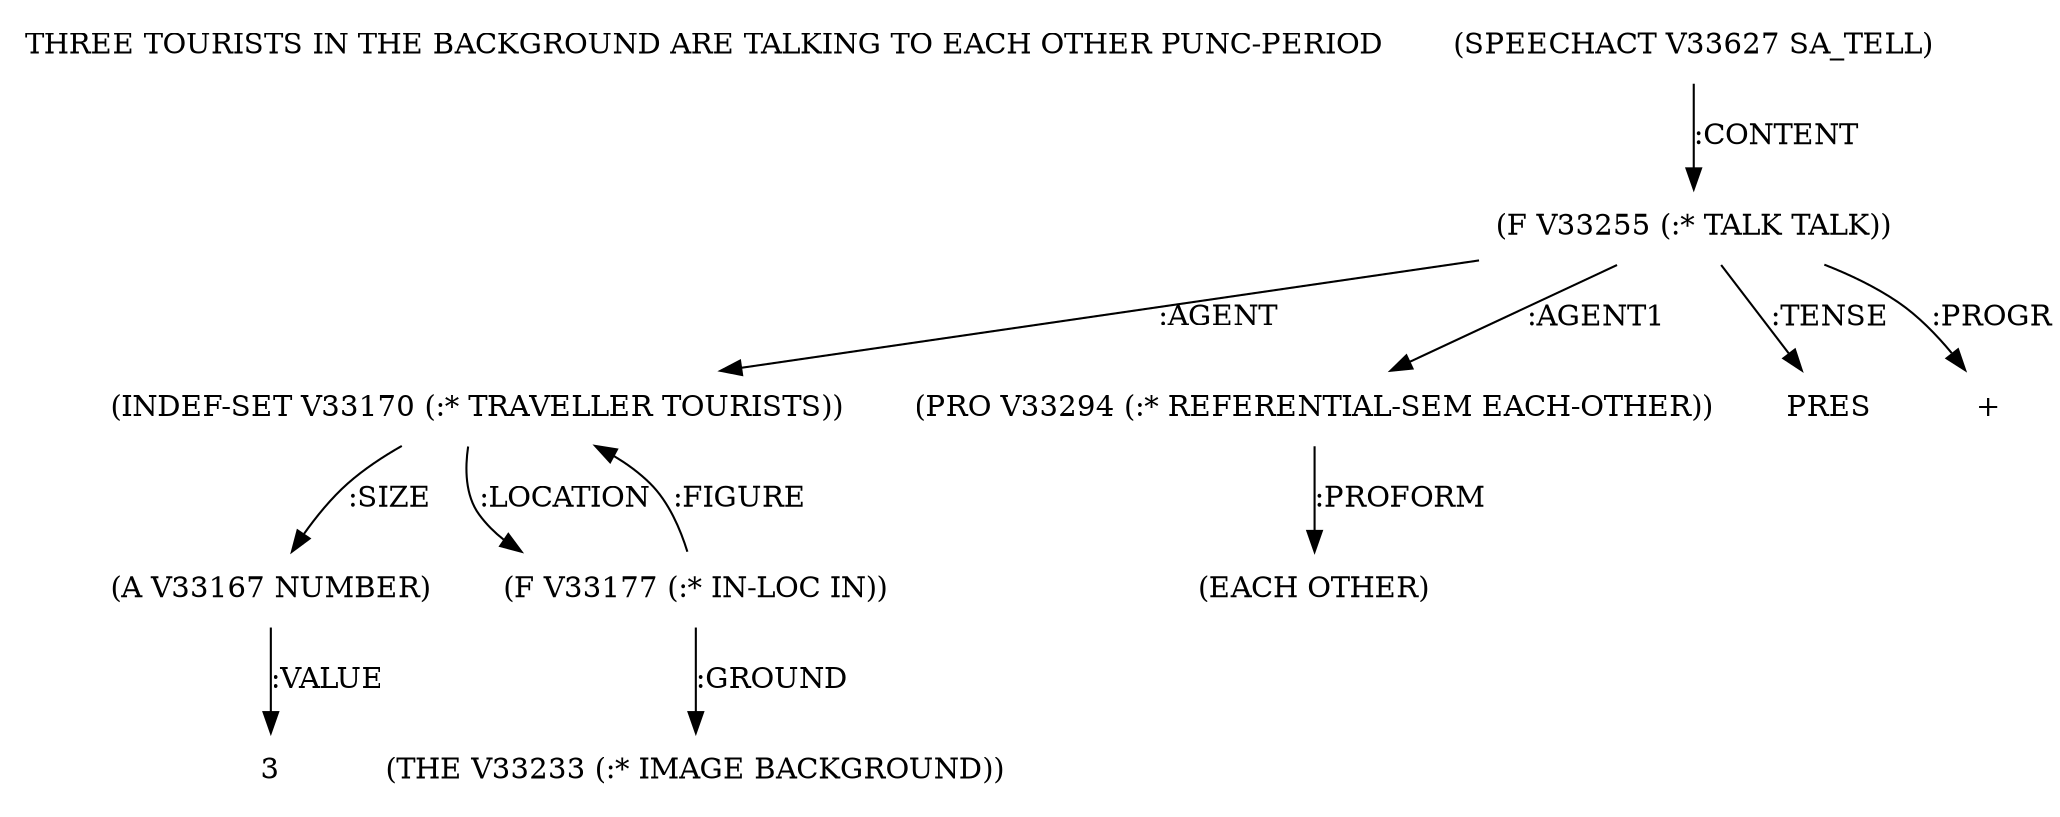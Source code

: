 digraph Terms {
  node [shape=none]
  "THREE TOURISTS IN THE BACKGROUND ARE TALKING TO EACH OTHER PUNC-PERIOD"
  "V33627" [label="(SPEECHACT V33627 SA_TELL)"]
  "V33627" -> "V33255" [label=":CONTENT"]
  "V33255" [label="(F V33255 (:* TALK TALK))"]
  "V33255" -> "V33170" [label=":AGENT"]
  "V33255" -> "V33294" [label=":AGENT1"]
  "V33255" -> "NT34958" [label=":TENSE"]
  "NT34958" [label="PRES"]
  "V33255" -> "NT34959" [label=":PROGR"]
  "NT34959" [label="+"]
  "V33170" [label="(INDEF-SET V33170 (:* TRAVELLER TOURISTS))"]
  "V33170" -> "V33167" [label=":SIZE"]
  "V33170" -> "V33177" [label=":LOCATION"]
  "V33167" [label="(A V33167 NUMBER)"]
  "V33167" -> "NT34960" [label=":VALUE"]
  "NT34960" [label="3"]
  "V33177" [label="(F V33177 (:* IN-LOC IN))"]
  "V33177" -> "V33233" [label=":GROUND"]
  "V33177" -> "V33170" [label=":FIGURE"]
  "V33233" [label="(THE V33233 (:* IMAGE BACKGROUND))"]
  "V33294" [label="(PRO V33294 (:* REFERENTIAL-SEM EACH-OTHER))"]
  "V33294" -> "NT34961" [label=":PROFORM"]
  "NT34961" [label="(EACH OTHER)"]
}
